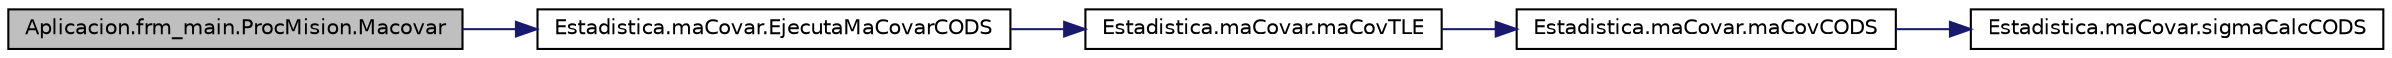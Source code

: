 digraph G
{
  edge [fontname="Helvetica",fontsize="10",labelfontname="Helvetica",labelfontsize="10"];
  node [fontname="Helvetica",fontsize="10",shape=record];
  rankdir="LR";
  Node1 [label="Aplicacion.frm_main.ProcMision.Macovar",height=0.2,width=0.4,color="black", fillcolor="grey75", style="filled" fontcolor="black"];
  Node1 -> Node2 [color="midnightblue",fontsize="10",style="solid"];
  Node2 [label="Estadistica.maCovar.EjecutaMaCovarCODS",height=0.2,width=0.4,color="black", fillcolor="white", style="filled",URL="$namespace_estadistica_1_1ma_covar.html#ae50df5102737352392fa1f5ef83ceb6c"];
  Node2 -> Node3 [color="midnightblue",fontsize="10",style="solid"];
  Node3 [label="Estadistica.maCovar.maCovTLE",height=0.2,width=0.4,color="black", fillcolor="white", style="filled",URL="$namespace_estadistica_1_1ma_covar.html#aa48123d0e8657fa1dd0847526bf613b3"];
  Node3 -> Node4 [color="midnightblue",fontsize="10",style="solid"];
  Node4 [label="Estadistica.maCovar.maCovCODS",height=0.2,width=0.4,color="black", fillcolor="white", style="filled",URL="$namespace_estadistica_1_1ma_covar.html#a832b0372f644397fe8a443add309ba1e"];
  Node4 -> Node5 [color="midnightblue",fontsize="10",style="solid"];
  Node5 [label="Estadistica.maCovar.sigmaCalcCODS",height=0.2,width=0.4,color="black", fillcolor="white", style="filled",URL="$namespace_estadistica_1_1ma_covar.html#a3343dc68ba49032b874357a6c4fca628"];
}
